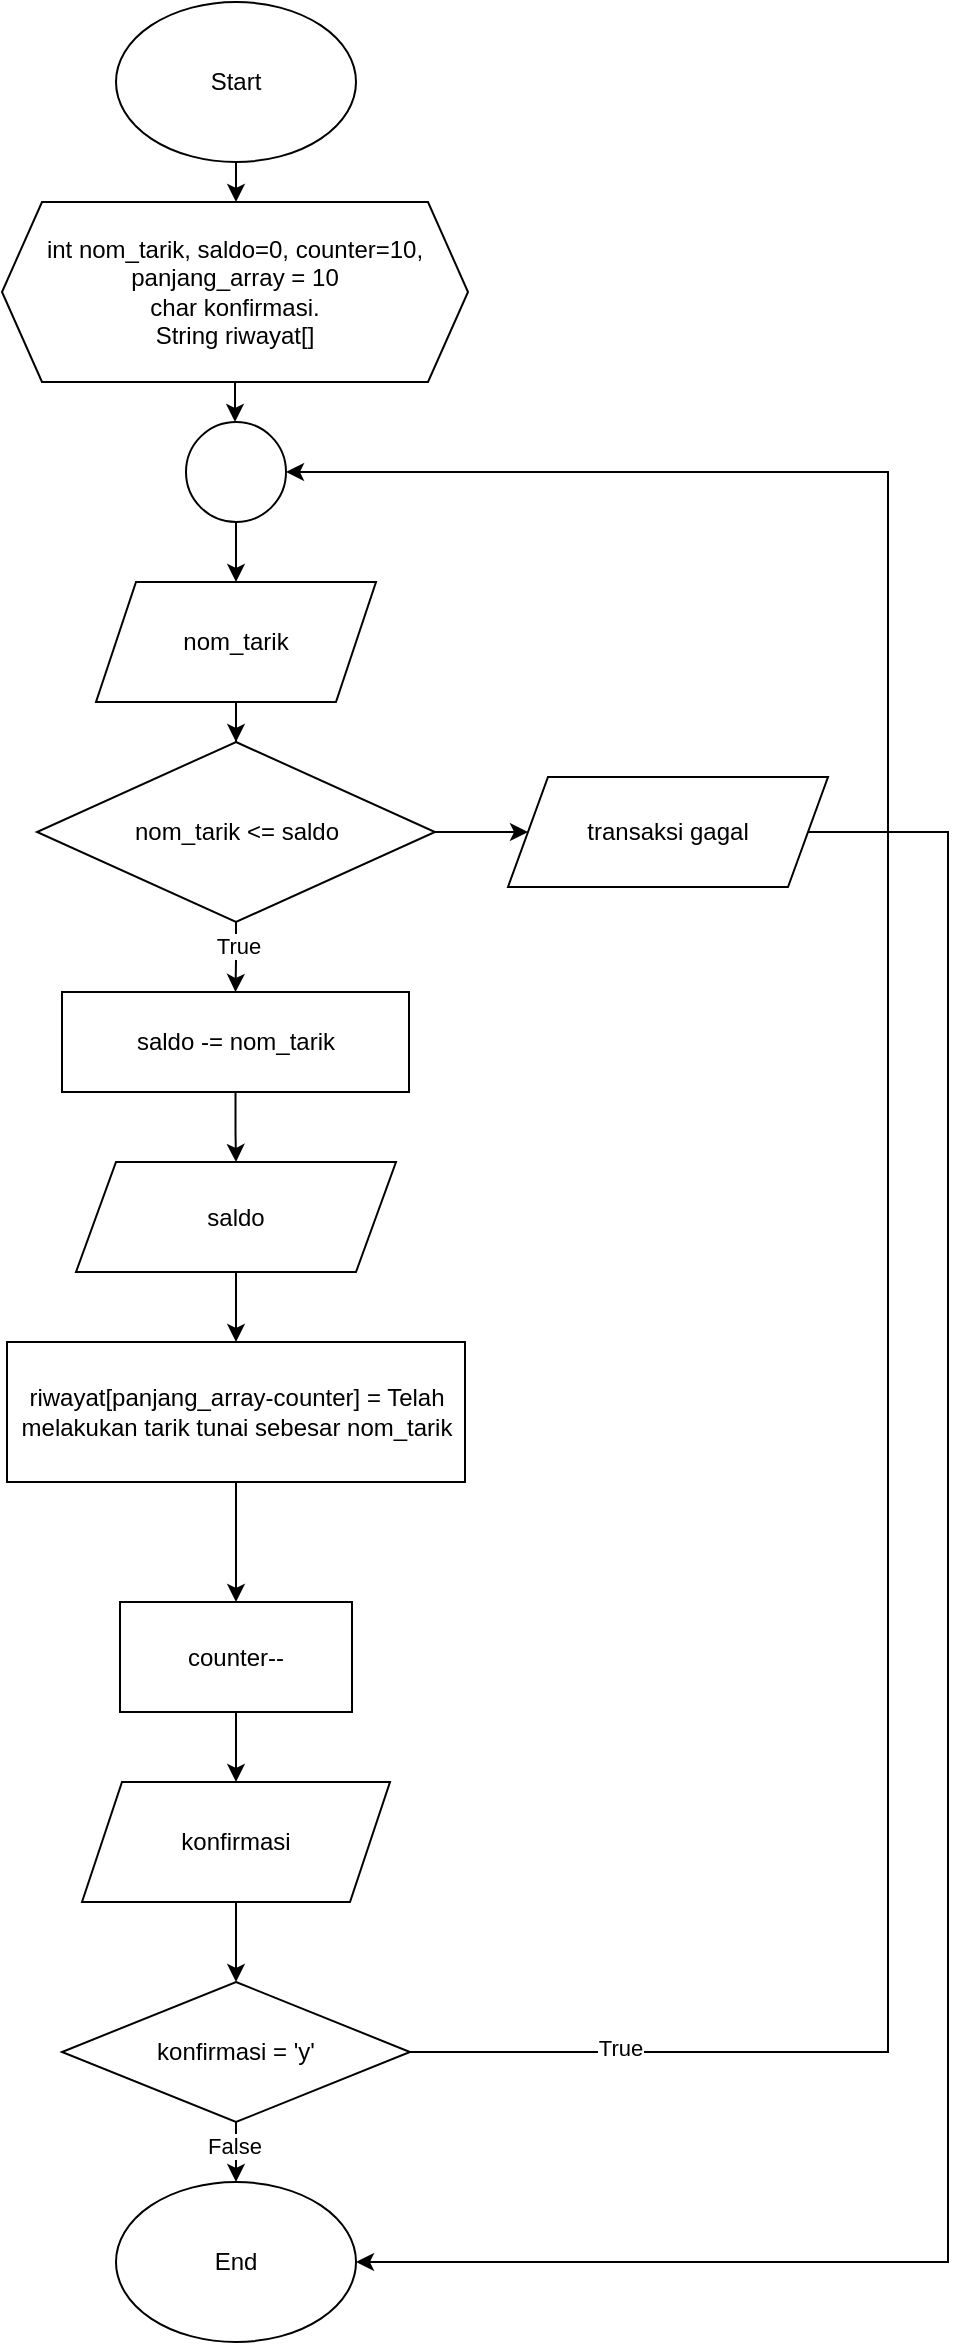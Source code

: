 <mxfile version="21.8.2" type="device">
  <diagram id="C5RBs43oDa-KdzZeNtuy" name="Page-1">
    <mxGraphModel dx="1179" dy="560" grid="1" gridSize="10" guides="1" tooltips="1" connect="1" arrows="1" fold="1" page="1" pageScale="1" pageWidth="827" pageHeight="1169" math="0" shadow="0">
      <root>
        <mxCell id="WIyWlLk6GJQsqaUBKTNV-0" />
        <mxCell id="WIyWlLk6GJQsqaUBKTNV-1" parent="WIyWlLk6GJQsqaUBKTNV-0" />
        <mxCell id="42xi4-0ioTf6KR4img0C-2" value="" style="edgeStyle=orthogonalEdgeStyle;rounded=0;orthogonalLoop=1;jettySize=auto;html=1;" parent="WIyWlLk6GJQsqaUBKTNV-1" source="42xi4-0ioTf6KR4img0C-0" target="42xi4-0ioTf6KR4img0C-1" edge="1">
          <mxGeometry relative="1" as="geometry" />
        </mxCell>
        <mxCell id="42xi4-0ioTf6KR4img0C-0" value="Start" style="ellipse;whiteSpace=wrap;html=1;" parent="WIyWlLk6GJQsqaUBKTNV-1" vertex="1">
          <mxGeometry x="354" y="90" width="120" height="80" as="geometry" />
        </mxCell>
        <mxCell id="42xi4-0ioTf6KR4img0C-6" value="" style="edgeStyle=orthogonalEdgeStyle;rounded=0;orthogonalLoop=1;jettySize=auto;html=1;" parent="WIyWlLk6GJQsqaUBKTNV-1" source="42xi4-0ioTf6KR4img0C-1" target="42xi4-0ioTf6KR4img0C-5" edge="1">
          <mxGeometry relative="1" as="geometry" />
        </mxCell>
        <mxCell id="42xi4-0ioTf6KR4img0C-1" value="int nom_tarik, saldo=0, counter=10, panjang_array = 10&lt;br&gt;char konfirmasi.&lt;br&gt;String riwayat[]" style="shape=hexagon;perimeter=hexagonPerimeter2;whiteSpace=wrap;html=1;fixedSize=1;" parent="WIyWlLk6GJQsqaUBKTNV-1" vertex="1">
          <mxGeometry x="297" y="190" width="233" height="90" as="geometry" />
        </mxCell>
        <mxCell id="42xi4-0ioTf6KR4img0C-9" value="" style="edgeStyle=orthogonalEdgeStyle;rounded=0;orthogonalLoop=1;jettySize=auto;html=1;" parent="WIyWlLk6GJQsqaUBKTNV-1" source="42xi4-0ioTf6KR4img0C-5" target="42xi4-0ioTf6KR4img0C-8" edge="1">
          <mxGeometry relative="1" as="geometry" />
        </mxCell>
        <mxCell id="42xi4-0ioTf6KR4img0C-5" value="" style="ellipse;whiteSpace=wrap;html=1;aspect=fixed;" parent="WIyWlLk6GJQsqaUBKTNV-1" vertex="1">
          <mxGeometry x="389" y="300" width="50" height="50" as="geometry" />
        </mxCell>
        <mxCell id="42xi4-0ioTf6KR4img0C-11" value="" style="edgeStyle=orthogonalEdgeStyle;rounded=0;orthogonalLoop=1;jettySize=auto;html=1;" parent="WIyWlLk6GJQsqaUBKTNV-1" source="42xi4-0ioTf6KR4img0C-8" target="42xi4-0ioTf6KR4img0C-10" edge="1">
          <mxGeometry relative="1" as="geometry" />
        </mxCell>
        <mxCell id="42xi4-0ioTf6KR4img0C-8" value="nom_tarik" style="shape=parallelogram;perimeter=parallelogramPerimeter;whiteSpace=wrap;html=1;fixedSize=1;" parent="WIyWlLk6GJQsqaUBKTNV-1" vertex="1">
          <mxGeometry x="344" y="380" width="140" height="60" as="geometry" />
        </mxCell>
        <mxCell id="42xi4-0ioTf6KR4img0C-14" value="" style="edgeStyle=orthogonalEdgeStyle;rounded=0;orthogonalLoop=1;jettySize=auto;html=1;" parent="WIyWlLk6GJQsqaUBKTNV-1" source="42xi4-0ioTf6KR4img0C-10" target="42xi4-0ioTf6KR4img0C-13" edge="1">
          <mxGeometry relative="1" as="geometry" />
        </mxCell>
        <mxCell id="42xi4-0ioTf6KR4img0C-15" value="True" style="edgeLabel;html=1;align=center;verticalAlign=middle;resizable=0;points=[];" parent="42xi4-0ioTf6KR4img0C-14" vertex="1" connectable="0">
          <mxGeometry x="-0.375" y="1" relative="1" as="geometry">
            <mxPoint y="1" as="offset" />
          </mxGeometry>
        </mxCell>
        <mxCell id="42xi4-0ioTf6KR4img0C-19" value="" style="edgeStyle=orthogonalEdgeStyle;rounded=0;orthogonalLoop=1;jettySize=auto;html=1;" parent="WIyWlLk6GJQsqaUBKTNV-1" source="42xi4-0ioTf6KR4img0C-10" target="42xi4-0ioTf6KR4img0C-18" edge="1">
          <mxGeometry relative="1" as="geometry" />
        </mxCell>
        <mxCell id="42xi4-0ioTf6KR4img0C-10" value="nom_tarik &amp;lt;= saldo" style="rhombus;whiteSpace=wrap;html=1;" parent="WIyWlLk6GJQsqaUBKTNV-1" vertex="1">
          <mxGeometry x="314.5" y="460" width="199" height="90" as="geometry" />
        </mxCell>
        <mxCell id="42xi4-0ioTf6KR4img0C-17" value="" style="edgeStyle=orthogonalEdgeStyle;rounded=0;orthogonalLoop=1;jettySize=auto;html=1;" parent="WIyWlLk6GJQsqaUBKTNV-1" source="42xi4-0ioTf6KR4img0C-13" target="42xi4-0ioTf6KR4img0C-16" edge="1">
          <mxGeometry relative="1" as="geometry" />
        </mxCell>
        <mxCell id="42xi4-0ioTf6KR4img0C-13" value="saldo -= nom_tarik" style="rounded=0;whiteSpace=wrap;html=1;" parent="WIyWlLk6GJQsqaUBKTNV-1" vertex="1">
          <mxGeometry x="327" y="585" width="173.5" height="50" as="geometry" />
        </mxCell>
        <mxCell id="D0JWNeo0BA1LU1gqaR5C-1" value="" style="edgeStyle=orthogonalEdgeStyle;rounded=0;orthogonalLoop=1;jettySize=auto;html=1;" edge="1" parent="WIyWlLk6GJQsqaUBKTNV-1" source="42xi4-0ioTf6KR4img0C-16" target="D0JWNeo0BA1LU1gqaR5C-0">
          <mxGeometry relative="1" as="geometry" />
        </mxCell>
        <mxCell id="42xi4-0ioTf6KR4img0C-16" value="saldo" style="shape=parallelogram;perimeter=parallelogramPerimeter;whiteSpace=wrap;html=1;fixedSize=1;" parent="WIyWlLk6GJQsqaUBKTNV-1" vertex="1">
          <mxGeometry x="334" y="670" width="160" height="55" as="geometry" />
        </mxCell>
        <mxCell id="D0JWNeo0BA1LU1gqaR5C-9" style="edgeStyle=orthogonalEdgeStyle;rounded=0;orthogonalLoop=1;jettySize=auto;html=1;entryX=1;entryY=0.5;entryDx=0;entryDy=0;" edge="1" parent="WIyWlLk6GJQsqaUBKTNV-1" source="42xi4-0ioTf6KR4img0C-18" target="42xi4-0ioTf6KR4img0C-22">
          <mxGeometry relative="1" as="geometry">
            <Array as="points">
              <mxPoint x="770" y="505" />
              <mxPoint x="770" y="1220" />
            </Array>
          </mxGeometry>
        </mxCell>
        <mxCell id="42xi4-0ioTf6KR4img0C-18" value="transaksi gagal" style="shape=parallelogram;perimeter=parallelogramPerimeter;whiteSpace=wrap;html=1;fixedSize=1;" parent="WIyWlLk6GJQsqaUBKTNV-1" vertex="1">
          <mxGeometry x="550" y="477.5" width="160" height="55" as="geometry" />
        </mxCell>
        <mxCell id="42xi4-0ioTf6KR4img0C-23" value="" style="edgeStyle=orthogonalEdgeStyle;rounded=0;orthogonalLoop=1;jettySize=auto;html=1;" parent="WIyWlLk6GJQsqaUBKTNV-1" source="42xi4-0ioTf6KR4img0C-20" target="42xi4-0ioTf6KR4img0C-22" edge="1">
          <mxGeometry relative="1" as="geometry" />
        </mxCell>
        <mxCell id="42xi4-0ioTf6KR4img0C-26" value="False" style="edgeLabel;html=1;align=center;verticalAlign=middle;resizable=0;points=[];" parent="42xi4-0ioTf6KR4img0C-23" vertex="1" connectable="0">
          <mxGeometry x="0.257" y="-1" relative="1" as="geometry">
            <mxPoint as="offset" />
          </mxGeometry>
        </mxCell>
        <mxCell id="D0JWNeo0BA1LU1gqaR5C-6" style="edgeStyle=orthogonalEdgeStyle;rounded=0;orthogonalLoop=1;jettySize=auto;html=1;entryX=1;entryY=0.5;entryDx=0;entryDy=0;" edge="1" parent="WIyWlLk6GJQsqaUBKTNV-1" source="42xi4-0ioTf6KR4img0C-20" target="42xi4-0ioTf6KR4img0C-5">
          <mxGeometry relative="1" as="geometry">
            <mxPoint x="450" y="330" as="targetPoint" />
            <Array as="points">
              <mxPoint x="740" y="1115" />
              <mxPoint x="740" y="325" />
            </Array>
          </mxGeometry>
        </mxCell>
        <mxCell id="D0JWNeo0BA1LU1gqaR5C-8" value="True" style="edgeLabel;html=1;align=center;verticalAlign=middle;resizable=0;points=[];" vertex="1" connectable="0" parent="D0JWNeo0BA1LU1gqaR5C-6">
          <mxGeometry x="-0.843" y="2" relative="1" as="geometry">
            <mxPoint as="offset" />
          </mxGeometry>
        </mxCell>
        <mxCell id="42xi4-0ioTf6KR4img0C-20" value="konfirmasi = &#39;y&#39;" style="rhombus;whiteSpace=wrap;html=1;" parent="WIyWlLk6GJQsqaUBKTNV-1" vertex="1">
          <mxGeometry x="327" y="1080" width="174" height="70" as="geometry" />
        </mxCell>
        <mxCell id="42xi4-0ioTf6KR4img0C-22" value="End" style="ellipse;whiteSpace=wrap;html=1;" parent="WIyWlLk6GJQsqaUBKTNV-1" vertex="1">
          <mxGeometry x="354" y="1180" width="120" height="80" as="geometry" />
        </mxCell>
        <mxCell id="42xi4-0ioTf6KR4img0C-30" value="" style="edgeStyle=orthogonalEdgeStyle;rounded=0;orthogonalLoop=1;jettySize=auto;html=1;" parent="WIyWlLk6GJQsqaUBKTNV-1" source="42xi4-0ioTf6KR4img0C-27" target="42xi4-0ioTf6KR4img0C-20" edge="1">
          <mxGeometry relative="1" as="geometry" />
        </mxCell>
        <mxCell id="42xi4-0ioTf6KR4img0C-27" value="konfirmasi" style="shape=parallelogram;perimeter=parallelogramPerimeter;whiteSpace=wrap;html=1;fixedSize=1;" parent="WIyWlLk6GJQsqaUBKTNV-1" vertex="1">
          <mxGeometry x="337" y="980" width="154" height="60" as="geometry" />
        </mxCell>
        <mxCell id="D0JWNeo0BA1LU1gqaR5C-3" value="" style="edgeStyle=orthogonalEdgeStyle;rounded=0;orthogonalLoop=1;jettySize=auto;html=1;" edge="1" parent="WIyWlLk6GJQsqaUBKTNV-1" source="D0JWNeo0BA1LU1gqaR5C-0" target="D0JWNeo0BA1LU1gqaR5C-2">
          <mxGeometry relative="1" as="geometry" />
        </mxCell>
        <mxCell id="D0JWNeo0BA1LU1gqaR5C-0" value="riwayat[panjang_array-counter] = Telah melakukan tarik tunai sebesar nom_tarik" style="whiteSpace=wrap;html=1;" vertex="1" parent="WIyWlLk6GJQsqaUBKTNV-1">
          <mxGeometry x="299.5" y="760" width="229" height="70" as="geometry" />
        </mxCell>
        <mxCell id="D0JWNeo0BA1LU1gqaR5C-5" value="" style="edgeStyle=orthogonalEdgeStyle;rounded=0;orthogonalLoop=1;jettySize=auto;html=1;" edge="1" parent="WIyWlLk6GJQsqaUBKTNV-1" source="D0JWNeo0BA1LU1gqaR5C-2" target="42xi4-0ioTf6KR4img0C-27">
          <mxGeometry relative="1" as="geometry" />
        </mxCell>
        <mxCell id="D0JWNeo0BA1LU1gqaR5C-2" value="counter--" style="whiteSpace=wrap;html=1;" vertex="1" parent="WIyWlLk6GJQsqaUBKTNV-1">
          <mxGeometry x="356" y="890" width="116" height="55" as="geometry" />
        </mxCell>
      </root>
    </mxGraphModel>
  </diagram>
</mxfile>
